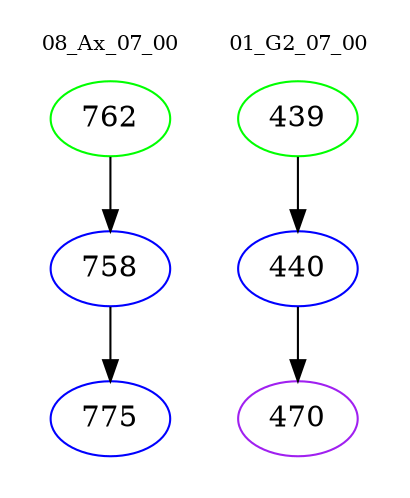 digraph{
subgraph cluster_0 {
color = white
label = "08_Ax_07_00";
fontsize=10;
T0_762 [label="762", color="green"]
T0_762 -> T0_758 [color="black"]
T0_758 [label="758", color="blue"]
T0_758 -> T0_775 [color="black"]
T0_775 [label="775", color="blue"]
}
subgraph cluster_1 {
color = white
label = "01_G2_07_00";
fontsize=10;
T1_439 [label="439", color="green"]
T1_439 -> T1_440 [color="black"]
T1_440 [label="440", color="blue"]
T1_440 -> T1_470 [color="black"]
T1_470 [label="470", color="purple"]
}
}
